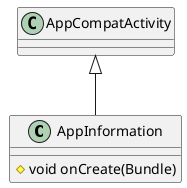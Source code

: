 @startuml
class AppInformation {
# void onCreate(Bundle)
}


AppCompatActivity <|-- AppInformation
@enduml